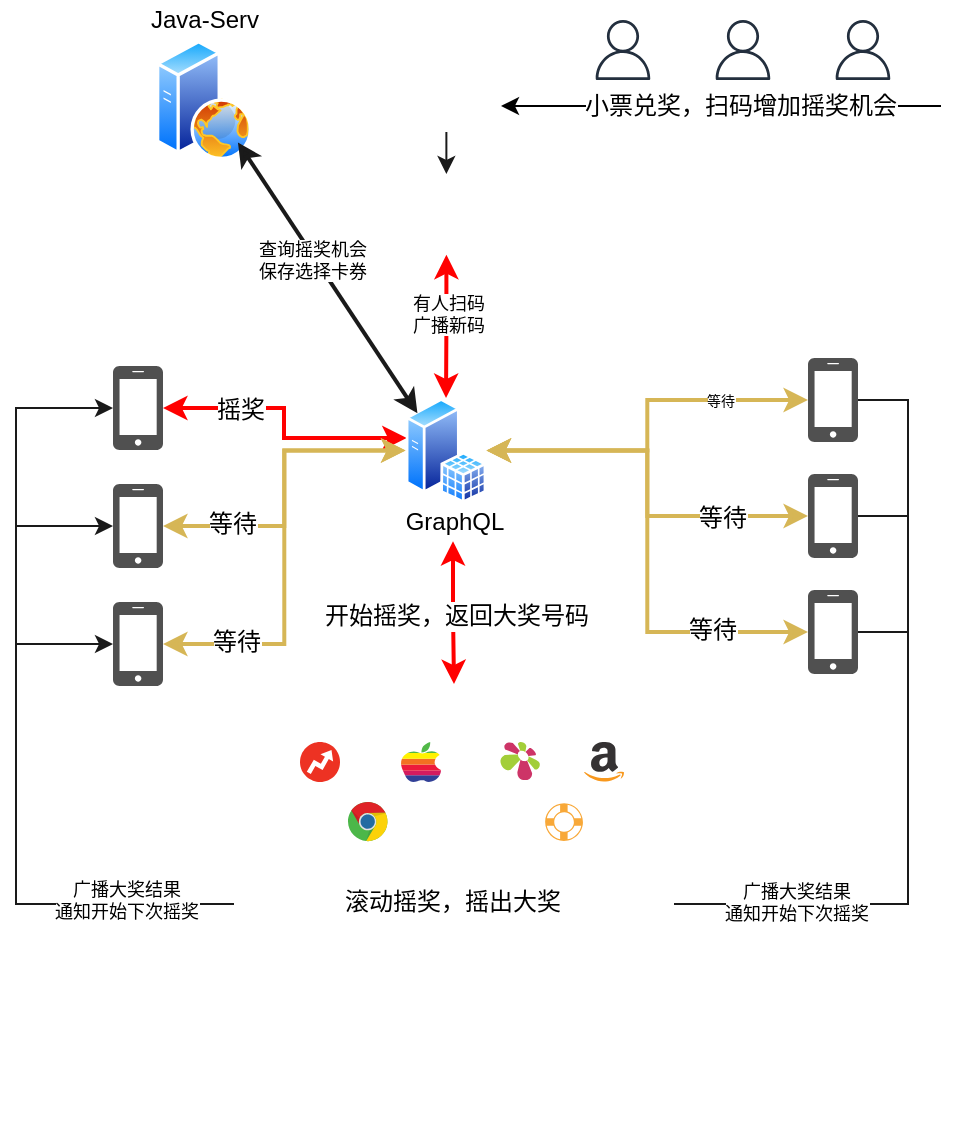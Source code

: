 <mxfile version="12.4.3" type="github" pages="1">
  <diagram id="ZQ9hvVZvNBJYVmyXXAFO" name="Page-1">
    <mxGraphModel dx="974" dy="443" grid="1" gridSize="1" guides="1" tooltips="1" connect="1" arrows="1" fold="1" page="1" pageScale="1" pageWidth="827" pageHeight="1169" math="0" shadow="0">
      <root>
        <mxCell id="0"/>
        <mxCell id="1" parent="0"/>
        <mxCell id="WEjBrDBe1VnxncM8H6Ck-12" value="" style="group" vertex="1" connectable="0" parent="1">
          <mxGeometry x="258" y="7" width="70" height="80" as="geometry"/>
        </mxCell>
        <mxCell id="WEjBrDBe1VnxncM8H6Ck-3" value="" style="aspect=fixed;perimeter=ellipsePerimeter;html=1;align=center;shadow=0;dashed=0;spacingTop=3;image;image=img/lib/active_directory/web_server.svg;" vertex="1" parent="WEjBrDBe1VnxncM8H6Ck-12">
          <mxGeometry x="11" y="20" width="48" height="60" as="geometry"/>
        </mxCell>
        <mxCell id="WEjBrDBe1VnxncM8H6Ck-9" value="Java-Serv" style="text;html=1;align=center;verticalAlign=middle;resizable=0;points=[];;autosize=1;" vertex="1" parent="WEjBrDBe1VnxncM8H6Ck-12">
          <mxGeometry width="70" height="20" as="geometry"/>
        </mxCell>
        <mxCell id="WEjBrDBe1VnxncM8H6Ck-85" style="edgeStyle=orthogonalEdgeStyle;rounded=0;orthogonalLoop=1;jettySize=auto;html=1;endArrow=classic;endFill=1;strokeColor=#FF0000;strokeWidth=2;startArrow=classic;startFill=1;" edge="1" parent="1" source="WEjBrDBe1VnxncM8H6Ck-15" target="WEjBrDBe1VnxncM8H6Ck-4">
          <mxGeometry relative="1" as="geometry">
            <Array as="points">
              <mxPoint x="333" y="211"/>
              <mxPoint x="333" y="226"/>
            </Array>
          </mxGeometry>
        </mxCell>
        <mxCell id="WEjBrDBe1VnxncM8H6Ck-95" value="摇奖" style="text;html=1;align=center;verticalAlign=middle;resizable=0;points=[];;labelBackgroundColor=#ffffff;" vertex="1" connectable="0" parent="WEjBrDBe1VnxncM8H6Ck-85">
          <mxGeometry x="-0.385" y="-1" relative="1" as="geometry">
            <mxPoint x="-3.57" as="offset"/>
          </mxGeometry>
        </mxCell>
        <mxCell id="WEjBrDBe1VnxncM8H6Ck-15" value="" style="pointerEvents=1;shadow=0;dashed=0;html=1;strokeColor=none;fillColor=#505050;labelPosition=center;verticalLabelPosition=bottom;verticalAlign=top;outlineConnect=0;align=center;shape=mxgraph.office.devices.cell_phone_iphone_standalone;" vertex="1" parent="1">
          <mxGeometry x="247.5" y="190" width="25" height="42" as="geometry"/>
        </mxCell>
        <mxCell id="WEjBrDBe1VnxncM8H6Ck-86" style="edgeStyle=orthogonalEdgeStyle;rounded=0;orthogonalLoop=1;jettySize=auto;html=1;entryX=0;entryY=0.5;entryDx=0;entryDy=0;endArrow=classic;endFill=1;strokeColor=#d6b656;strokeWidth=2;startArrow=classic;startFill=1;fillColor=#fff2cc;" edge="1" parent="1" source="WEjBrDBe1VnxncM8H6Ck-16" target="WEjBrDBe1VnxncM8H6Ck-4">
          <mxGeometry relative="1" as="geometry"/>
        </mxCell>
        <mxCell id="WEjBrDBe1VnxncM8H6Ck-96" value="等待" style="text;html=1;align=center;verticalAlign=middle;resizable=0;points=[];;labelBackgroundColor=#ffffff;" vertex="1" connectable="0" parent="WEjBrDBe1VnxncM8H6Ck-86">
          <mxGeometry x="-0.57" y="1" relative="1" as="geometry">
            <mxPoint as="offset"/>
          </mxGeometry>
        </mxCell>
        <mxCell id="WEjBrDBe1VnxncM8H6Ck-16" value="" style="pointerEvents=1;shadow=0;dashed=0;html=1;strokeColor=none;fillColor=#505050;labelPosition=center;verticalLabelPosition=bottom;verticalAlign=top;outlineConnect=0;align=center;shape=mxgraph.office.devices.cell_phone_iphone_standalone;" vertex="1" parent="1">
          <mxGeometry x="247.5" y="249" width="25" height="42" as="geometry"/>
        </mxCell>
        <mxCell id="WEjBrDBe1VnxncM8H6Ck-87" style="edgeStyle=orthogonalEdgeStyle;rounded=0;orthogonalLoop=1;jettySize=auto;html=1;entryX=0;entryY=0.5;entryDx=0;entryDy=0;endArrow=classic;endFill=1;strokeColor=#d6b656;strokeWidth=2;startArrow=classic;startFill=1;fillColor=#fff2cc;" edge="1" parent="1" source="WEjBrDBe1VnxncM8H6Ck-18" target="WEjBrDBe1VnxncM8H6Ck-4">
          <mxGeometry relative="1" as="geometry"/>
        </mxCell>
        <mxCell id="WEjBrDBe1VnxncM8H6Ck-97" value="等待" style="text;html=1;align=center;verticalAlign=middle;resizable=0;points=[];;labelBackgroundColor=#ffffff;" vertex="1" connectable="0" parent="WEjBrDBe1VnxncM8H6Ck-87">
          <mxGeometry x="-0.668" y="1" relative="1" as="geometry">
            <mxPoint as="offset"/>
          </mxGeometry>
        </mxCell>
        <mxCell id="WEjBrDBe1VnxncM8H6Ck-18" value="" style="pointerEvents=1;shadow=0;dashed=0;html=1;strokeColor=none;fillColor=#505050;labelPosition=center;verticalLabelPosition=bottom;verticalAlign=top;outlineConnect=0;align=center;shape=mxgraph.office.devices.cell_phone_iphone_standalone;" vertex="1" parent="1">
          <mxGeometry x="247.5" y="308" width="25" height="42" as="geometry"/>
        </mxCell>
        <mxCell id="WEjBrDBe1VnxncM8H6Ck-21" value="" style="shape=image;html=1;verticalAlign=top;verticalLabelPosition=bottom;labelBackgroundColor=#ffffff;imageAspect=0;aspect=fixed;image=https://cdn2.iconfinder.com/data/icons/thesquid-ink-40-free-flat-icon-pack/64/support-128.png" vertex="1" parent="1">
          <mxGeometry x="393.19" y="31" width="42" height="42" as="geometry"/>
        </mxCell>
        <mxCell id="WEjBrDBe1VnxncM8H6Ck-93" style="edgeStyle=orthogonalEdgeStyle;rounded=0;orthogonalLoop=1;jettySize=auto;html=1;endArrow=classic;endFill=1;strokeColor=#FF0000;strokeWidth=2;startArrow=classic;startFill=1;" edge="1" parent="1" source="WEjBrDBe1VnxncM8H6Ck-23" target="WEjBrDBe1VnxncM8H6Ck-4">
          <mxGeometry relative="1" as="geometry"/>
        </mxCell>
        <mxCell id="WEjBrDBe1VnxncM8H6Ck-119" value="有人扫码&lt;br&gt;广播新码" style="text;html=1;align=center;verticalAlign=middle;resizable=0;points=[];;labelBackgroundColor=#ffffff;fontSize=9;" vertex="1" connectable="0" parent="WEjBrDBe1VnxncM8H6Ck-93">
          <mxGeometry x="-0.176" y="1" relative="1" as="geometry">
            <mxPoint as="offset"/>
          </mxGeometry>
        </mxCell>
        <mxCell id="WEjBrDBe1VnxncM8H6Ck-23" value="" style="shape=image;html=1;verticalAlign=top;verticalLabelPosition=bottom;labelBackgroundColor=#ffffff;imageAspect=0;aspect=fixed;image=https://cdn1.iconfinder.com/data/icons/100-basic-for-user-interface/32/68-qr_code-128.png" vertex="1" parent="1">
          <mxGeometry x="394" y="94" width="40.38" height="40.38" as="geometry"/>
        </mxCell>
        <mxCell id="WEjBrDBe1VnxncM8H6Ck-26" value="" style="outlineConnect=0;fontColor=#232F3E;gradientColor=none;fillColor=#232F3E;strokeColor=none;dashed=0;verticalLabelPosition=bottom;verticalAlign=top;align=center;html=1;fontSize=12;fontStyle=0;aspect=fixed;pointerEvents=1;shape=mxgraph.aws4.user;" vertex="1" parent="1">
          <mxGeometry x="607.5" y="17" width="30" height="30" as="geometry"/>
        </mxCell>
        <mxCell id="WEjBrDBe1VnxncM8H6Ck-27" value="" style="outlineConnect=0;fontColor=#232F3E;gradientColor=none;fillColor=#232F3E;strokeColor=none;dashed=0;verticalLabelPosition=bottom;verticalAlign=top;align=center;html=1;fontSize=12;fontStyle=0;aspect=fixed;pointerEvents=1;shape=mxgraph.aws4.user;" vertex="1" parent="1">
          <mxGeometry x="547.5" y="17" width="30" height="30" as="geometry"/>
        </mxCell>
        <mxCell id="WEjBrDBe1VnxncM8H6Ck-28" value="" style="outlineConnect=0;fontColor=#232F3E;gradientColor=none;fillColor=#232F3E;strokeColor=none;dashed=0;verticalLabelPosition=bottom;verticalAlign=top;align=center;html=1;fontSize=12;fontStyle=0;aspect=fixed;pointerEvents=1;shape=mxgraph.aws4.user;" vertex="1" parent="1">
          <mxGeometry x="487.5" y="17" width="30" height="30" as="geometry"/>
        </mxCell>
        <mxCell id="WEjBrDBe1VnxncM8H6Ck-88" style="edgeStyle=orthogonalEdgeStyle;rounded=0;orthogonalLoop=1;jettySize=auto;html=1;endArrow=classic;endFill=1;strokeColor=#d6b656;strokeWidth=2;startArrow=classic;startFill=1;fillColor=#fff2cc;" edge="1" parent="1" source="WEjBrDBe1VnxncM8H6Ck-29" target="WEjBrDBe1VnxncM8H6Ck-4">
          <mxGeometry relative="1" as="geometry"/>
        </mxCell>
        <mxCell id="WEjBrDBe1VnxncM8H6Ck-100" value="&lt;font style=&quot;font-size: 7px&quot;&gt;等待&lt;br&gt;&lt;/font&gt;" style="text;html=1;align=center;verticalAlign=middle;resizable=0;points=[];;labelBackgroundColor=#ffffff;" vertex="1" connectable="0" parent="WEjBrDBe1VnxncM8H6Ck-88">
          <mxGeometry x="-0.444" y="-3" relative="1" as="geometry">
            <mxPoint x="7.72" y="1.86" as="offset"/>
          </mxGeometry>
        </mxCell>
        <mxCell id="WEjBrDBe1VnxncM8H6Ck-29" value="" style="pointerEvents=1;shadow=0;dashed=0;html=1;strokeColor=none;fillColor=#505050;labelPosition=center;verticalLabelPosition=bottom;verticalAlign=top;outlineConnect=0;align=center;shape=mxgraph.office.devices.cell_phone_iphone_standalone;" vertex="1" parent="1">
          <mxGeometry x="595" y="186" width="25" height="42" as="geometry"/>
        </mxCell>
        <mxCell id="WEjBrDBe1VnxncM8H6Ck-89" style="edgeStyle=orthogonalEdgeStyle;rounded=0;orthogonalLoop=1;jettySize=auto;html=1;endArrow=classic;endFill=1;strokeColor=#d6b656;strokeWidth=2;startArrow=classic;startFill=1;fillColor=#fff2cc;" edge="1" parent="1" source="WEjBrDBe1VnxncM8H6Ck-30" target="WEjBrDBe1VnxncM8H6Ck-4">
          <mxGeometry relative="1" as="geometry"/>
        </mxCell>
        <mxCell id="WEjBrDBe1VnxncM8H6Ck-98" value="等待" style="text;html=1;align=center;verticalAlign=middle;resizable=0;points=[];;labelBackgroundColor=#ffffff;" vertex="1" connectable="0" parent="WEjBrDBe1VnxncM8H6Ck-89">
          <mxGeometry x="-0.55" y="1" relative="1" as="geometry">
            <mxPoint as="offset"/>
          </mxGeometry>
        </mxCell>
        <mxCell id="WEjBrDBe1VnxncM8H6Ck-30" value="" style="pointerEvents=1;shadow=0;dashed=0;html=1;strokeColor=none;fillColor=#505050;labelPosition=center;verticalLabelPosition=bottom;verticalAlign=top;outlineConnect=0;align=center;shape=mxgraph.office.devices.cell_phone_iphone_standalone;" vertex="1" parent="1">
          <mxGeometry x="595" y="244" width="25" height="42" as="geometry"/>
        </mxCell>
        <mxCell id="WEjBrDBe1VnxncM8H6Ck-91" style="edgeStyle=orthogonalEdgeStyle;rounded=0;orthogonalLoop=1;jettySize=auto;html=1;entryX=1;entryY=0.5;entryDx=0;entryDy=0;endArrow=classic;endFill=1;strokeColor=#d6b656;strokeWidth=2;startArrow=classic;startFill=1;fillColor=#fff2cc;" edge="1" parent="1" source="WEjBrDBe1VnxncM8H6Ck-32" target="WEjBrDBe1VnxncM8H6Ck-4">
          <mxGeometry relative="1" as="geometry"/>
        </mxCell>
        <mxCell id="WEjBrDBe1VnxncM8H6Ck-99" value="等待" style="text;html=1;align=center;verticalAlign=middle;resizable=0;points=[];;labelBackgroundColor=#ffffff;" vertex="1" connectable="0" parent="WEjBrDBe1VnxncM8H6Ck-91">
          <mxGeometry x="-0.616" y="-1" relative="1" as="geometry">
            <mxPoint as="offset"/>
          </mxGeometry>
        </mxCell>
        <mxCell id="WEjBrDBe1VnxncM8H6Ck-32" value="" style="pointerEvents=1;shadow=0;dashed=0;html=1;strokeColor=none;fillColor=#505050;labelPosition=center;verticalLabelPosition=bottom;verticalAlign=top;outlineConnect=0;align=center;shape=mxgraph.office.devices.cell_phone_iphone_standalone;" vertex="1" parent="1">
          <mxGeometry x="595" y="302" width="25" height="42" as="geometry"/>
        </mxCell>
        <mxCell id="WEjBrDBe1VnxncM8H6Ck-33" value="" style="endArrow=classic;html=1;" edge="1" parent="1">
          <mxGeometry width="50" height="50" relative="1" as="geometry">
            <mxPoint x="661.5" y="60" as="sourcePoint"/>
            <mxPoint x="441.5" y="60" as="targetPoint"/>
          </mxGeometry>
        </mxCell>
        <mxCell id="WEjBrDBe1VnxncM8H6Ck-34" value="小票兑奖，扫码增加摇奖机会" style="text;html=1;align=center;verticalAlign=middle;resizable=0;points=[];;labelBackgroundColor=#ffffff;" vertex="1" connectable="0" parent="WEjBrDBe1VnxncM8H6Ck-33">
          <mxGeometry x="0.049" y="-1" relative="1" as="geometry">
            <mxPoint x="15.24" y="1" as="offset"/>
          </mxGeometry>
        </mxCell>
        <mxCell id="WEjBrDBe1VnxncM8H6Ck-81" value="" style="group" vertex="1" connectable="0" parent="1">
          <mxGeometry x="308" y="349" width="220" height="220" as="geometry"/>
        </mxCell>
        <mxCell id="WEjBrDBe1VnxncM8H6Ck-8" value="" style="shape=image;html=1;verticalAlign=top;verticalLabelPosition=bottom;labelBackgroundColor=#ffffff;imageAspect=0;aspect=fixed;image=https://cdn2.iconfinder.com/data/icons/pittogrammi/142/03-128.png" vertex="1" parent="WEjBrDBe1VnxncM8H6Ck-81">
          <mxGeometry width="220" height="220" as="geometry"/>
        </mxCell>
        <mxCell id="WEjBrDBe1VnxncM8H6Ck-69" value="" style="dashed=0;outlineConnect=0;html=1;align=center;labelPosition=center;verticalLabelPosition=bottom;verticalAlign=top;shape=mxgraph.weblogos.apple_classic" vertex="1" parent="WEjBrDBe1VnxncM8H6Ck-81">
          <mxGeometry x="83.5" y="29" width="20" height="20" as="geometry"/>
        </mxCell>
        <mxCell id="WEjBrDBe1VnxncM8H6Ck-71" value="" style="dashed=0;outlineConnect=0;html=1;align=center;labelPosition=center;verticalLabelPosition=bottom;verticalAlign=top;shape=mxgraph.weblogos.amazon" vertex="1" parent="WEjBrDBe1VnxncM8H6Ck-81">
          <mxGeometry x="175" y="29.0" width="20" height="20" as="geometry"/>
        </mxCell>
        <mxCell id="WEjBrDBe1VnxncM8H6Ck-72" value="" style="dashed=0;outlineConnect=0;html=1;align=center;labelPosition=center;verticalLabelPosition=bottom;verticalAlign=top;shape=mxgraph.weblogos.chrome" vertex="1" parent="WEjBrDBe1VnxncM8H6Ck-81">
          <mxGeometry x="57" y="59" width="20" height="20" as="geometry"/>
        </mxCell>
        <mxCell id="WEjBrDBe1VnxncM8H6Ck-74" value="" style="dashed=0;outlineConnect=0;html=1;align=center;labelPosition=center;verticalLabelPosition=bottom;verticalAlign=top;shape=mxgraph.weblogos.bookmarks.fr" vertex="1" parent="WEjBrDBe1VnxncM8H6Ck-81">
          <mxGeometry x="133" y="29" width="20" height="20" as="geometry"/>
        </mxCell>
        <mxCell id="WEjBrDBe1VnxncM8H6Ck-75" value="" style="dashed=0;outlineConnect=0;html=1;align=center;labelPosition=center;verticalLabelPosition=bottom;verticalAlign=top;shape=mxgraph.weblogos.buzzfeed;fillColor=#ED3223;strokeColor=none" vertex="1" parent="WEjBrDBe1VnxncM8H6Ck-81">
          <mxGeometry x="33" y="29" width="20" height="20" as="geometry"/>
        </mxCell>
        <mxCell id="WEjBrDBe1VnxncM8H6Ck-76" value="" style="dashed=0;outlineConnect=0;html=1;align=center;labelPosition=center;verticalLabelPosition=bottom;verticalAlign=top;shape=mxgraph.weblogos.designfloat;strokeColor=none" vertex="1" parent="WEjBrDBe1VnxncM8H6Ck-81">
          <mxGeometry x="155" y="59.0" width="20" height="20" as="geometry"/>
        </mxCell>
        <mxCell id="WEjBrDBe1VnxncM8H6Ck-77" value="滚动摇奖，摇出大奖" style="text;html=1;align=center;verticalAlign=middle;resizable=0;points=[];;autosize=1;" vertex="1" parent="WEjBrDBe1VnxncM8H6Ck-81">
          <mxGeometry x="49" y="99" width="119" height="19" as="geometry"/>
        </mxCell>
        <mxCell id="WEjBrDBe1VnxncM8H6Ck-83" value="" style="group" vertex="1" connectable="0" parent="1">
          <mxGeometry x="387.5" y="206" width="77" height="70" as="geometry"/>
        </mxCell>
        <mxCell id="WEjBrDBe1VnxncM8H6Ck-4" value="" style="aspect=fixed;perimeter=ellipsePerimeter;html=1;align=center;shadow=0;dashed=0;spacingTop=3;image;image=img/lib/active_directory/sql_server.svg;" vertex="1" parent="WEjBrDBe1VnxncM8H6Ck-83">
          <mxGeometry x="6.288" width="40.46" height="52.545" as="geometry"/>
        </mxCell>
        <mxCell id="WEjBrDBe1VnxncM8H6Ck-10" value="GraphQL" style="text;html=1;align=center;verticalAlign=middle;resizable=0;points=[];;autosize=1;" vertex="1" parent="WEjBrDBe1VnxncM8H6Ck-83">
          <mxGeometry y="51.579" width="60" height="20" as="geometry"/>
        </mxCell>
        <mxCell id="WEjBrDBe1VnxncM8H6Ck-92" style="edgeStyle=orthogonalEdgeStyle;rounded=0;orthogonalLoop=1;jettySize=auto;html=1;endArrow=classic;endFill=1;strokeColor=#FF0000;strokeWidth=2;startArrow=classic;startFill=1;" edge="1" parent="1" source="WEjBrDBe1VnxncM8H6Ck-10" target="WEjBrDBe1VnxncM8H6Ck-8">
          <mxGeometry relative="1" as="geometry"/>
        </mxCell>
        <mxCell id="WEjBrDBe1VnxncM8H6Ck-107" value="开始摇奖，返回大奖号码" style="text;html=1;align=center;verticalAlign=middle;resizable=0;points=[];;labelBackgroundColor=#ffffff;" vertex="1" connectable="0" parent="WEjBrDBe1VnxncM8H6Ck-92">
          <mxGeometry x="0.04" y="1" relative="1" as="geometry">
            <mxPoint as="offset"/>
          </mxGeometry>
        </mxCell>
        <mxCell id="WEjBrDBe1VnxncM8H6Ck-102" value="" style="endArrow=classic;html=1;strokeColor=#1A1A1A;strokeWidth=2;exitX=0;exitY=0;exitDx=0;exitDy=0;entryX=1;entryY=1;entryDx=0;entryDy=0;startArrow=classic;startFill=1;" edge="1" parent="1" source="WEjBrDBe1VnxncM8H6Ck-4" target="WEjBrDBe1VnxncM8H6Ck-3">
          <mxGeometry width="50" height="50" relative="1" as="geometry">
            <mxPoint x="180" y="171" as="sourcePoint"/>
            <mxPoint x="230" y="121" as="targetPoint"/>
          </mxGeometry>
        </mxCell>
        <mxCell id="WEjBrDBe1VnxncM8H6Ck-109" value="查询摇奖机会&lt;br&gt;保存选择卡券" style="text;html=1;align=center;verticalAlign=middle;resizable=0;points=[];;labelBackgroundColor=#ffffff;fontSize=9;" vertex="1" connectable="0" parent="WEjBrDBe1VnxncM8H6Ck-102">
          <mxGeometry x="0.149" y="1" relative="1" as="geometry">
            <mxPoint as="offset"/>
          </mxGeometry>
        </mxCell>
        <mxCell id="WEjBrDBe1VnxncM8H6Ck-110" style="edgeStyle=orthogonalEdgeStyle;rounded=0;orthogonalLoop=1;jettySize=auto;html=1;startArrow=none;startFill=0;endArrow=classic;endFill=1;strokeColor=#1A1A1A;strokeWidth=1;fontSize=9;" edge="1" parent="1" source="WEjBrDBe1VnxncM8H6Ck-8" target="WEjBrDBe1VnxncM8H6Ck-15">
          <mxGeometry relative="1" as="geometry">
            <Array as="points">
              <mxPoint x="199" y="459"/>
              <mxPoint x="199" y="211"/>
            </Array>
          </mxGeometry>
        </mxCell>
        <mxCell id="WEjBrDBe1VnxncM8H6Ck-111" style="edgeStyle=orthogonalEdgeStyle;rounded=0;orthogonalLoop=1;jettySize=auto;html=1;startArrow=none;startFill=0;endArrow=classic;endFill=1;strokeColor=#1A1A1A;strokeWidth=1;fontSize=9;" edge="1" parent="1" source="WEjBrDBe1VnxncM8H6Ck-8" target="WEjBrDBe1VnxncM8H6Ck-16">
          <mxGeometry relative="1" as="geometry">
            <Array as="points">
              <mxPoint x="199" y="459"/>
              <mxPoint x="199" y="270"/>
            </Array>
          </mxGeometry>
        </mxCell>
        <mxCell id="WEjBrDBe1VnxncM8H6Ck-112" style="edgeStyle=orthogonalEdgeStyle;rounded=0;orthogonalLoop=1;jettySize=auto;html=1;startArrow=none;startFill=0;endArrow=classic;endFill=1;strokeColor=#1A1A1A;strokeWidth=1;fontSize=9;" edge="1" parent="1" source="WEjBrDBe1VnxncM8H6Ck-8" target="WEjBrDBe1VnxncM8H6Ck-18">
          <mxGeometry relative="1" as="geometry">
            <Array as="points">
              <mxPoint x="199" y="459"/>
              <mxPoint x="199" y="329"/>
            </Array>
          </mxGeometry>
        </mxCell>
        <mxCell id="WEjBrDBe1VnxncM8H6Ck-117" value="广播大奖结果&lt;br&gt;通知开始下次摇奖" style="text;html=1;align=center;verticalAlign=middle;resizable=0;points=[];;labelBackgroundColor=#ffffff;fontSize=9;" vertex="1" connectable="0" parent="WEjBrDBe1VnxncM8H6Ck-112">
          <mxGeometry x="-0.625" y="-2" relative="1" as="geometry">
            <mxPoint as="offset"/>
          </mxGeometry>
        </mxCell>
        <mxCell id="WEjBrDBe1VnxncM8H6Ck-113" style="edgeStyle=orthogonalEdgeStyle;rounded=0;orthogonalLoop=1;jettySize=auto;html=1;exitX=1;exitY=0.5;exitDx=0;exitDy=0;startArrow=none;startFill=0;endArrow=none;endFill=0;strokeColor=#1A1A1A;strokeWidth=1;fontSize=9;" edge="1" parent="1" source="WEjBrDBe1VnxncM8H6Ck-8" target="WEjBrDBe1VnxncM8H6Ck-29">
          <mxGeometry relative="1" as="geometry">
            <Array as="points">
              <mxPoint x="645" y="459"/>
              <mxPoint x="645" y="207"/>
            </Array>
          </mxGeometry>
        </mxCell>
        <mxCell id="WEjBrDBe1VnxncM8H6Ck-114" style="edgeStyle=orthogonalEdgeStyle;rounded=0;orthogonalLoop=1;jettySize=auto;html=1;startArrow=none;startFill=0;endArrow=none;endFill=0;strokeColor=#1A1A1A;strokeWidth=1;fontSize=9;" edge="1" parent="1" source="WEjBrDBe1VnxncM8H6Ck-8" target="WEjBrDBe1VnxncM8H6Ck-30">
          <mxGeometry relative="1" as="geometry">
            <Array as="points">
              <mxPoint x="645" y="459"/>
              <mxPoint x="645" y="265"/>
            </Array>
          </mxGeometry>
        </mxCell>
        <mxCell id="WEjBrDBe1VnxncM8H6Ck-115" style="edgeStyle=orthogonalEdgeStyle;rounded=0;orthogonalLoop=1;jettySize=auto;html=1;startArrow=none;startFill=0;endArrow=none;endFill=0;strokeColor=#1A1A1A;strokeWidth=1;fontSize=9;" edge="1" parent="1" source="WEjBrDBe1VnxncM8H6Ck-8" target="WEjBrDBe1VnxncM8H6Ck-32">
          <mxGeometry relative="1" as="geometry">
            <Array as="points">
              <mxPoint x="645" y="459"/>
              <mxPoint x="645" y="323"/>
            </Array>
          </mxGeometry>
        </mxCell>
        <mxCell id="WEjBrDBe1VnxncM8H6Ck-116" value="广播大奖结果&lt;br&gt;通知开始下次摇奖" style="text;html=1;align=center;verticalAlign=middle;resizable=0;points=[];;labelBackgroundColor=#ffffff;fontSize=9;" vertex="1" connectable="0" parent="WEjBrDBe1VnxncM8H6Ck-115">
          <mxGeometry x="-0.564" y="1" relative="1" as="geometry">
            <mxPoint as="offset"/>
          </mxGeometry>
        </mxCell>
        <mxCell id="WEjBrDBe1VnxncM8H6Ck-118" value="" style="endArrow=classic;html=1;strokeColor=#1A1A1A;strokeWidth=1;fontSize=9;exitX=0.5;exitY=1;exitDx=0;exitDy=0;entryX=0.5;entryY=0;entryDx=0;entryDy=0;" edge="1" parent="1" source="WEjBrDBe1VnxncM8H6Ck-21" target="WEjBrDBe1VnxncM8H6Ck-23">
          <mxGeometry width="50" height="50" relative="1" as="geometry">
            <mxPoint x="121" y="120" as="sourcePoint"/>
            <mxPoint x="171" y="70" as="targetPoint"/>
          </mxGeometry>
        </mxCell>
      </root>
    </mxGraphModel>
  </diagram>
</mxfile>
